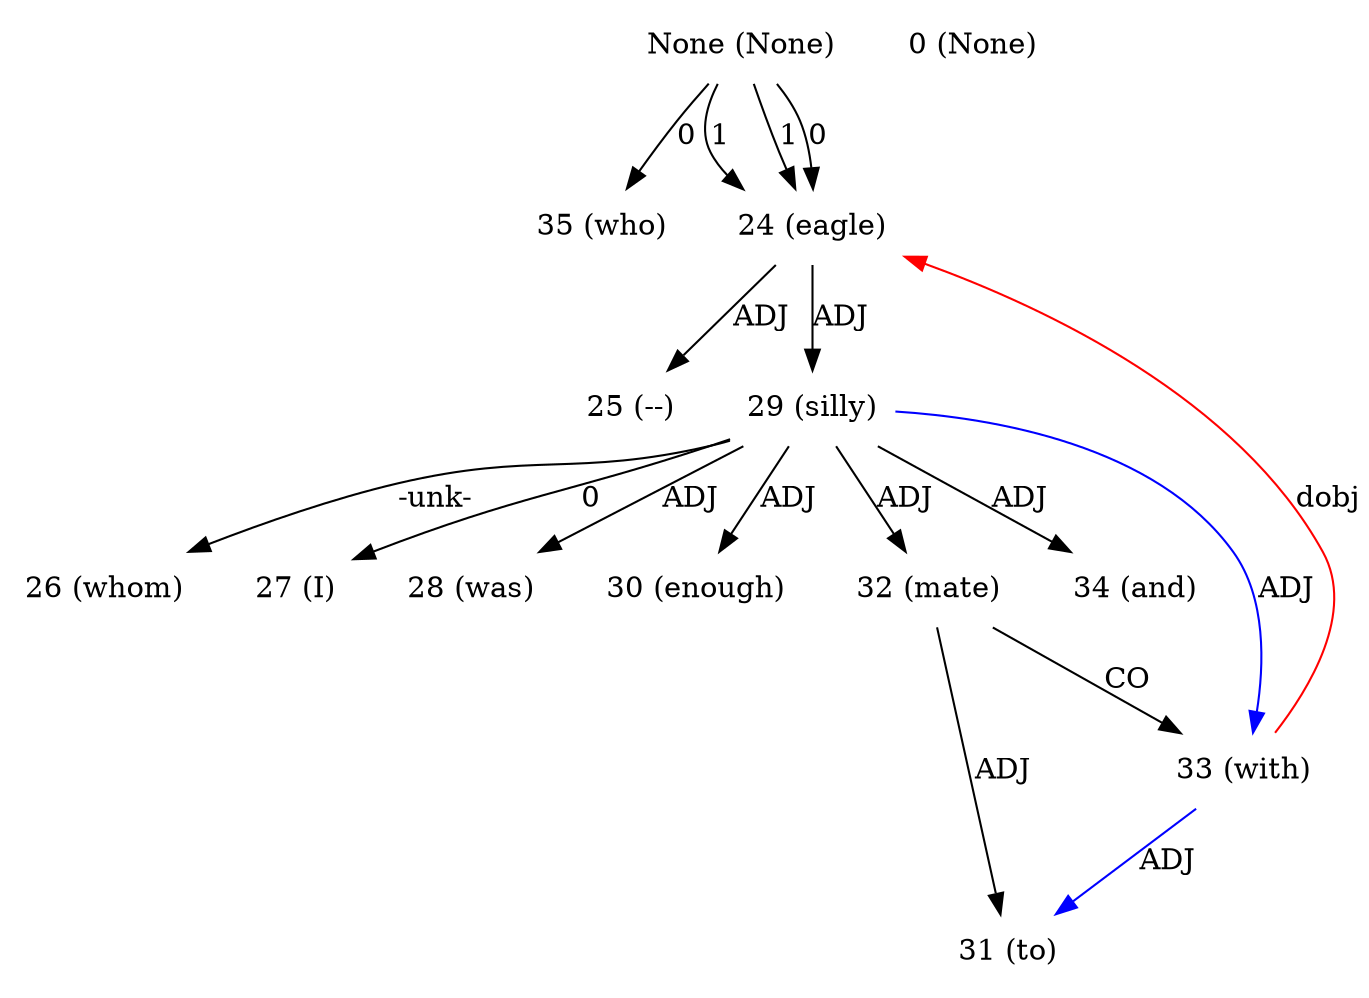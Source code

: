 digraph G{
edge [dir=forward]
node [shape=plaintext]

None [label="None (None)"]
None -> 35 [label="0"]
None [label="None (None)"]
None -> 24 [label="1"]
None [label="None (None)"]
None -> 24 [label="1"]
None [label="None (None)"]
None -> 24 [label="0"]
0 [label="0 (None)"]
24 [label="24 (eagle)"]
24 -> 25 [label="ADJ"]
24 -> 29 [label="ADJ"]
33 -> 24 [label="dobj", color="red"]
25 [label="25 (--)"]
26 [label="26 (whom)"]
27 [label="27 (I)"]
28 [label="28 (was)"]
29 [label="29 (silly)"]
29 -> 26 [label="-unk-"]
29 -> 28 [label="ADJ"]
29 -> 30 [label="ADJ"]
29 -> 32 [label="ADJ"]
29 -> 34 [label="ADJ"]
29 -> 33 [label="ADJ", color="blue"]
29 -> 27 [label="0"]
30 [label="30 (enough)"]
31 [label="31 (to)"]
32 [label="32 (mate)"]
32 -> 33 [label="CO"]
32 -> 31 [label="ADJ"]
33 [label="33 (with)"]
33 -> 31 [label="ADJ", color="blue"]
34 [label="34 (and)"]
35 [label="35 (who)"]
}
